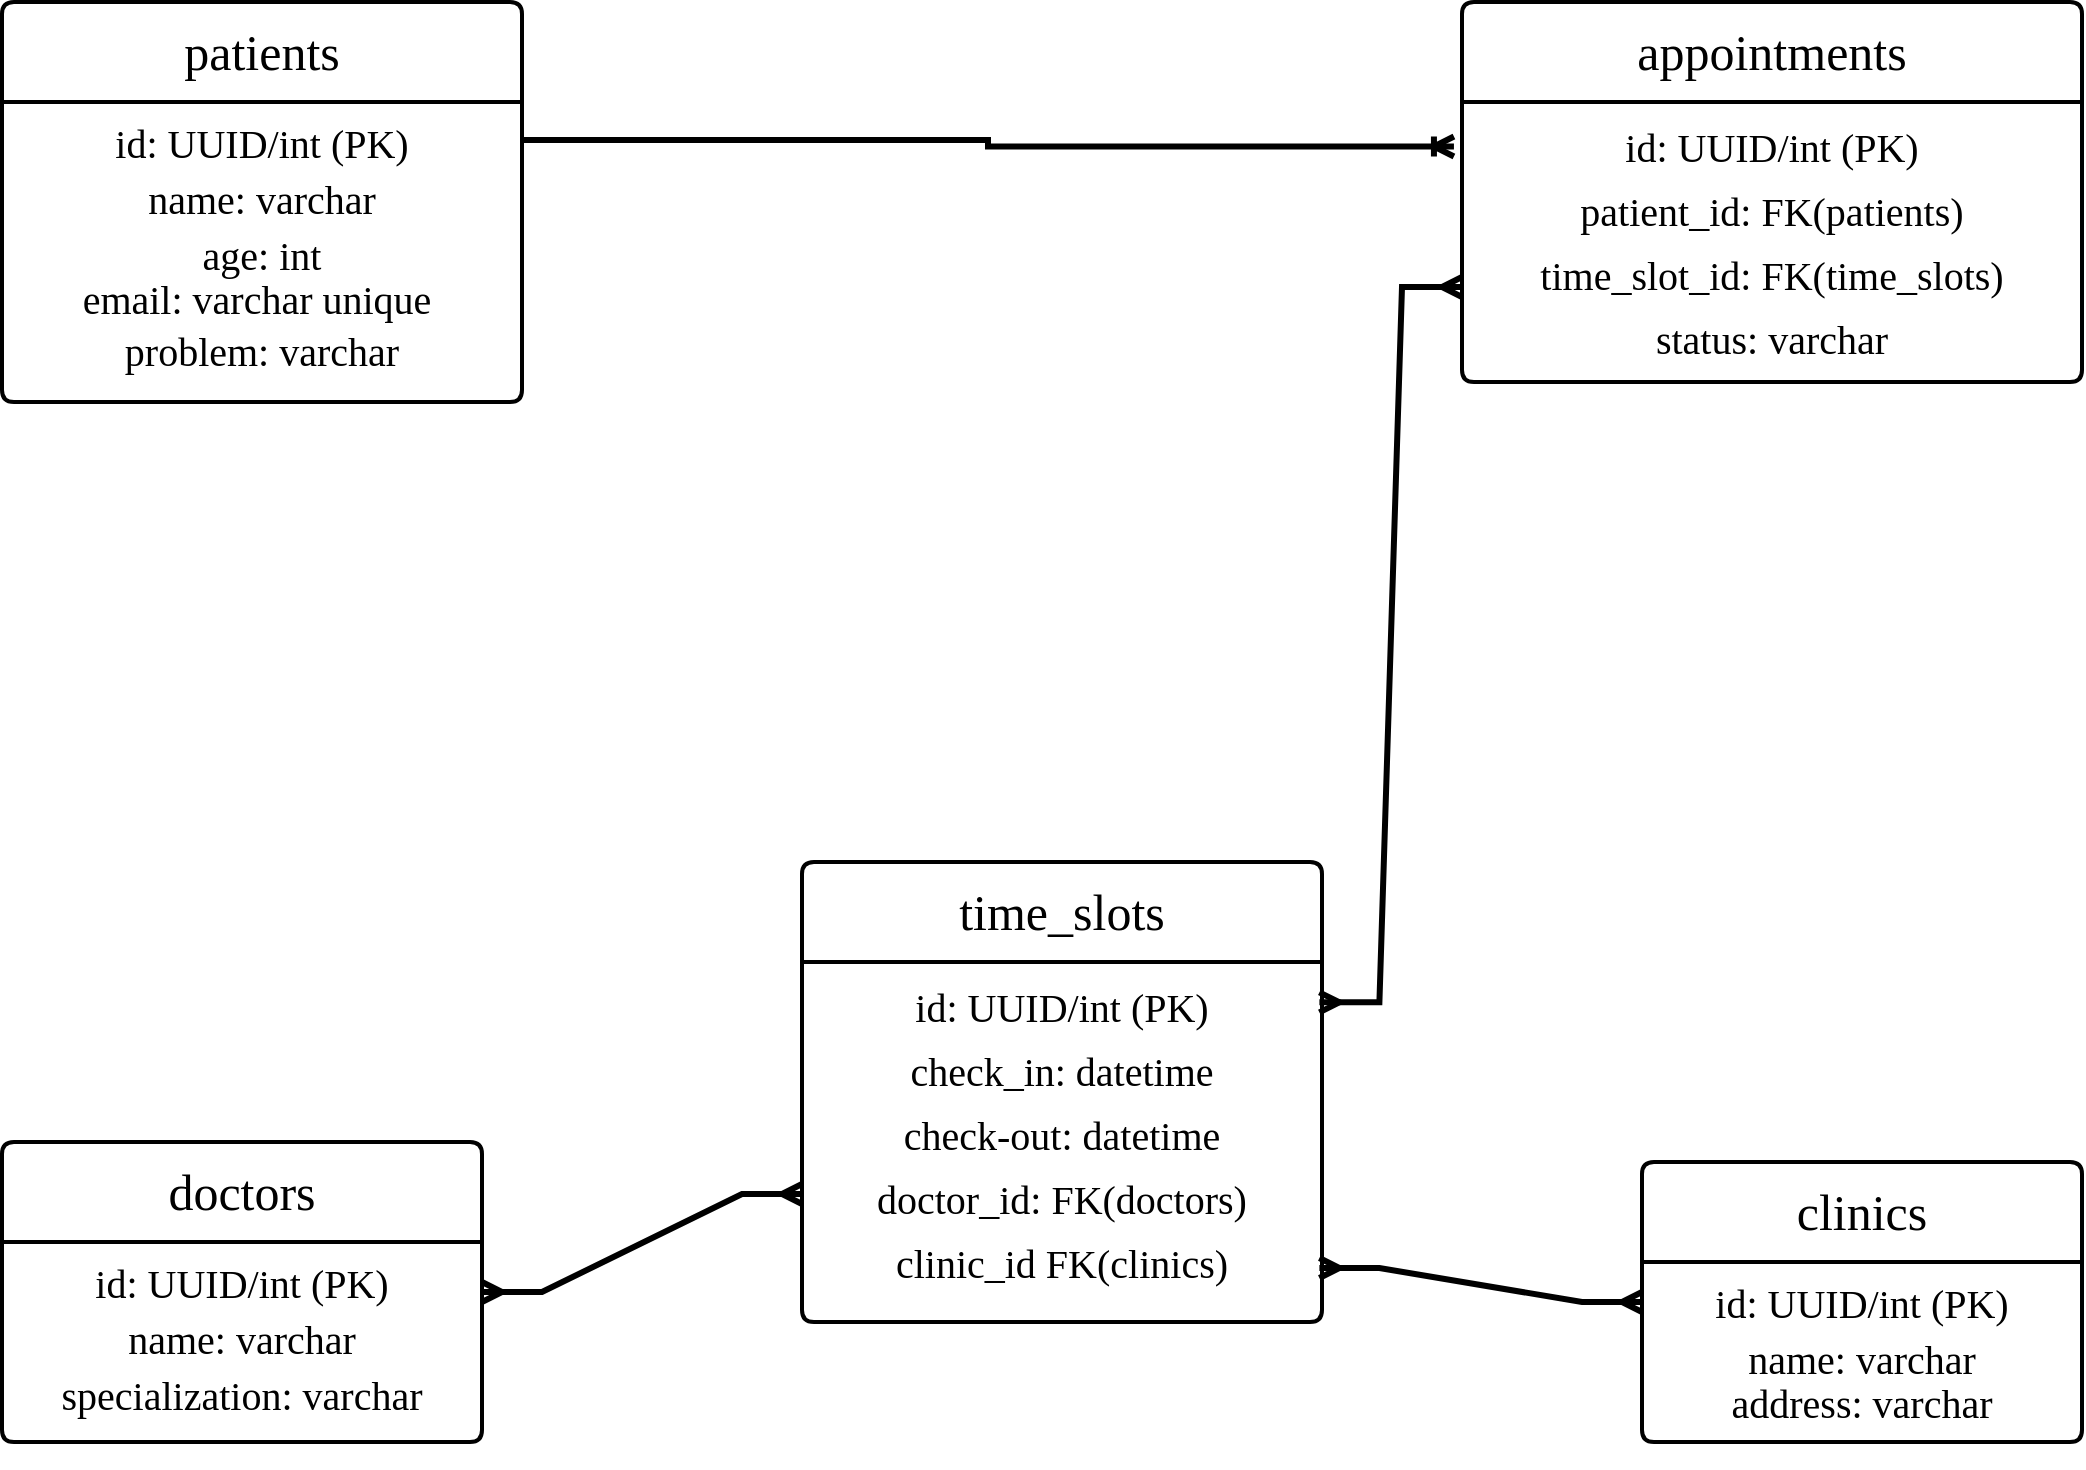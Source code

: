 <mxfile version="26.2.13">
  <diagram id="C5RBs43oDa-KdzZeNtuy" name="Page-1">
    <mxGraphModel dx="1228" dy="671" grid="1" gridSize="10" guides="1" tooltips="1" connect="1" arrows="1" fold="1" page="1" pageScale="1" pageWidth="1169" pageHeight="827" math="0" shadow="0">
      <root>
        <mxCell id="WIyWlLk6GJQsqaUBKTNV-0" />
        <mxCell id="WIyWlLk6GJQsqaUBKTNV-1" parent="WIyWlLk6GJQsqaUBKTNV-0" />
        <mxCell id="FW0I6kvESRcIH9Z81Htm-4" value="&lt;font style=&quot;font-size: 25px;&quot;&gt;patients&lt;/font&gt;" style="swimlane;childLayout=stackLayout;horizontal=1;startSize=50;horizontalStack=0;rounded=1;fontSize=14;fontStyle=0;strokeWidth=2;resizeParent=0;resizeLast=1;shadow=0;dashed=0;align=center;arcSize=4;whiteSpace=wrap;html=1;fontFamily=Verdana;" parent="WIyWlLk6GJQsqaUBKTNV-1" vertex="1">
          <mxGeometry x="60" y="60" width="260" height="200" as="geometry" />
        </mxCell>
        <mxCell id="FW0I6kvESRcIH9Z81Htm-5" value="&lt;div style=&quot;line-height: 140%;&quot;&gt;&lt;span style=&quot;font-size: 20px; background-color: transparent; color: light-dark(rgb(0, 0, 0), rgb(255, 255, 255)); line-height: 140%;&quot;&gt;&lt;span style=&quot;background-color: transparent; color: light-dark(rgb(0, 0, 0), rgb(255, 255, 255));&quot;&gt;id&lt;/span&gt;: UUID/int&amp;nbsp;&lt;/span&gt;&lt;span style=&quot;font-size: 20px;&quot;&gt;(PK)&lt;/span&gt;&lt;br&gt;&lt;span style=&quot;font-size: 20px; background-color: transparent; color: light-dark(rgb(0, 0, 0), rgb(255, 255, 255)); line-height: 140%;&quot;&gt;name: varchar&lt;/span&gt;&lt;br&gt;&lt;span style=&quot;font-size: 20px; background-color: transparent; color: light-dark(rgb(0, 0, 0), rgb(255, 255, 255)); line-height: 140%;&quot;&gt;age:&amp;nbsp;&lt;/span&gt;&lt;span style=&quot;font-size: 20px; background-color: transparent; color: light-dark(rgb(0, 0, 0), rgb(255, 255, 255));&quot;&gt;int&lt;/span&gt;&lt;/div&gt;&lt;div style=&quot;line-height: 140%;&quot;&gt;&lt;font&gt;&lt;span style=&quot;font-size: 20px;&quot;&gt;email:&amp;nbsp;&lt;/span&gt;&lt;/font&gt;&lt;span style=&quot;font-size: 20px;&quot;&gt;varchar&lt;/span&gt;&lt;font&gt;&lt;span style=&quot;font-size: 20px;&quot;&gt;&amp;nbsp;unique&amp;nbsp;&lt;br&gt;&lt;/span&gt;&lt;/font&gt;&lt;span style=&quot;font-size: 20px; background-color: transparent; color: light-dark(rgb(0, 0, 0), rgb(255, 255, 255)); line-height: 140%;&quot;&gt;problem:&amp;nbsp;&lt;/span&gt;&lt;span style=&quot;font-size: 20px; background-color: transparent; color: light-dark(rgb(0, 0, 0), rgb(255, 255, 255));&quot;&gt;varchar&lt;/span&gt;&lt;/div&gt;" style="align=center;strokeColor=none;fillColor=none;spacingLeft=4;spacingRight=4;fontSize=12;verticalAlign=top;resizable=0;rotatable=0;part=1;html=1;whiteSpace=wrap;fontFamily=Verdana;" parent="FW0I6kvESRcIH9Z81Htm-4" vertex="1">
          <mxGeometry y="50" width="260" height="150" as="geometry" />
        </mxCell>
        <mxCell id="FW0I6kvESRcIH9Z81Htm-9" style="edgeStyle=orthogonalEdgeStyle;rounded=0;orthogonalLoop=1;jettySize=auto;html=1;exitX=0.5;exitY=1;exitDx=0;exitDy=0;fontFamily=Verdana;" parent="FW0I6kvESRcIH9Z81Htm-4" source="FW0I6kvESRcIH9Z81Htm-5" target="FW0I6kvESRcIH9Z81Htm-5" edge="1">
          <mxGeometry relative="1" as="geometry" />
        </mxCell>
        <mxCell id="FW0I6kvESRcIH9Z81Htm-10" value="&lt;span style=&quot;font-size: 25px;&quot;&gt;doctors&lt;/span&gt;" style="swimlane;childLayout=stackLayout;horizontal=1;startSize=50;horizontalStack=0;rounded=1;fontSize=14;fontStyle=0;strokeWidth=2;resizeParent=0;resizeLast=1;shadow=0;dashed=0;align=center;arcSize=4;whiteSpace=wrap;html=1;fontFamily=Verdana;" parent="WIyWlLk6GJQsqaUBKTNV-1" vertex="1">
          <mxGeometry x="60" y="630" width="240" height="150" as="geometry" />
        </mxCell>
        <mxCell id="FW0I6kvESRcIH9Z81Htm-11" value="&lt;div style=&quot;line-height: 140%;&quot;&gt;&lt;span style=&quot;font-size: 20px; background-color: transparent; color: light-dark(rgb(0, 0, 0), rgb(255, 255, 255)); line-height: 140%;&quot;&gt;id: UUID/&lt;/span&gt;&lt;span style=&quot;font-size: 20px;&quot;&gt;int&amp;nbsp;&lt;/span&gt;&lt;span style=&quot;font-size: 20px;&quot;&gt;(PK)&lt;/span&gt;&lt;div&gt;&lt;span style=&quot;font-size: 20px; background-color: transparent; color: light-dark(rgb(0, 0, 0), rgb(255, 255, 255)); line-height: 140%;&quot;&gt;name:&amp;nbsp;&lt;/span&gt;&lt;span style=&quot;font-size: 20px;&quot;&gt;varchar&lt;/span&gt;&lt;div&gt;&lt;font&gt;&lt;span style=&quot;font-size: 20px; line-height: 140%;&quot;&gt;specialization:&amp;nbsp;&lt;/span&gt;&lt;/font&gt;&lt;span style=&quot;font-size: 20px; background-color: transparent; color: light-dark(rgb(0, 0, 0), rgb(255, 255, 255));&quot;&gt;varchar&lt;/span&gt;&lt;/div&gt;&lt;/div&gt;&lt;/div&gt;" style="align=center;strokeColor=none;fillColor=none;spacingLeft=4;spacingRight=4;fontSize=12;verticalAlign=top;resizable=0;rotatable=0;part=1;html=1;whiteSpace=wrap;fontFamily=Verdana;" parent="FW0I6kvESRcIH9Z81Htm-10" vertex="1">
          <mxGeometry y="50" width="240" height="100" as="geometry" />
        </mxCell>
        <mxCell id="FW0I6kvESRcIH9Z81Htm-12" style="edgeStyle=orthogonalEdgeStyle;rounded=0;orthogonalLoop=1;jettySize=auto;html=1;exitX=0.5;exitY=1;exitDx=0;exitDy=0;fontFamily=Verdana;" parent="FW0I6kvESRcIH9Z81Htm-10" source="FW0I6kvESRcIH9Z81Htm-11" target="FW0I6kvESRcIH9Z81Htm-11" edge="1">
          <mxGeometry relative="1" as="geometry" />
        </mxCell>
        <mxCell id="FW0I6kvESRcIH9Z81Htm-14" value="&lt;font style=&quot;font-size: 25px;&quot;&gt;clinics&lt;/font&gt;" style="swimlane;childLayout=stackLayout;horizontal=1;startSize=50;horizontalStack=0;rounded=1;fontSize=14;fontStyle=0;strokeWidth=2;resizeParent=0;resizeLast=1;shadow=0;dashed=0;align=center;arcSize=4;whiteSpace=wrap;html=1;fontFamily=Verdana;" parent="WIyWlLk6GJQsqaUBKTNV-1" vertex="1">
          <mxGeometry x="880" y="640" width="220" height="140" as="geometry" />
        </mxCell>
        <mxCell id="FW0I6kvESRcIH9Z81Htm-15" value="&lt;div style=&quot;line-height: 140%;&quot;&gt;&lt;span style=&quot;font-size: 20px; background-color: transparent; color: light-dark(rgb(0, 0, 0), rgb(255, 255, 255)); line-height: 140%;&quot;&gt;&lt;span style=&quot;background-color: transparent; color: light-dark(rgb(0, 0, 0), rgb(255, 255, 255));&quot;&gt;id&lt;/span&gt;: UUID/&lt;/span&gt;&lt;span style=&quot;font-size: 20px;&quot;&gt;int&amp;nbsp;&lt;/span&gt;&lt;span style=&quot;font-size: 20px;&quot;&gt;(PK)&lt;/span&gt;&lt;div&gt;&lt;span style=&quot;font-size: 20px; background-color: transparent; color: light-dark(rgb(0, 0, 0), rgb(255, 255, 255)); line-height: 140%;&quot;&gt;name:&amp;nbsp;&lt;/span&gt;&lt;span style=&quot;font-size: 20px;&quot;&gt;varchar&lt;/span&gt;&lt;div&gt;&lt;font&gt;&lt;span style=&quot;font-size: 20px;&quot;&gt;address:&amp;nbsp;&lt;/span&gt;&lt;/font&gt;&lt;span style=&quot;font-size: 20px; background-color: transparent; color: light-dark(rgb(0, 0, 0), rgb(255, 255, 255));&quot;&gt;varchar&lt;/span&gt;&lt;/div&gt;&lt;/div&gt;&lt;div&gt;&lt;font&gt;&lt;span style=&quot;font-size: 20px;&quot;&gt;&lt;br&gt;&lt;/span&gt;&lt;/font&gt;&lt;/div&gt;&lt;/div&gt;" style="align=center;strokeColor=none;fillColor=none;spacingLeft=4;spacingRight=4;fontSize=12;verticalAlign=top;resizable=0;rotatable=0;part=1;html=1;whiteSpace=wrap;fontFamily=Verdana;" parent="FW0I6kvESRcIH9Z81Htm-14" vertex="1">
          <mxGeometry y="50" width="220" height="90" as="geometry" />
        </mxCell>
        <mxCell id="FW0I6kvESRcIH9Z81Htm-16" style="edgeStyle=orthogonalEdgeStyle;rounded=0;orthogonalLoop=1;jettySize=auto;html=1;exitX=0.5;exitY=1;exitDx=0;exitDy=0;fontFamily=Verdana;" parent="FW0I6kvESRcIH9Z81Htm-14" source="FW0I6kvESRcIH9Z81Htm-15" target="FW0I6kvESRcIH9Z81Htm-15" edge="1">
          <mxGeometry relative="1" as="geometry" />
        </mxCell>
        <mxCell id="FW0I6kvESRcIH9Z81Htm-19" value="&lt;span style=&quot;font-size: 25px;&quot;&gt;time_slots&lt;/span&gt;" style="swimlane;childLayout=stackLayout;horizontal=1;startSize=50;horizontalStack=0;rounded=1;fontSize=14;fontStyle=0;strokeWidth=2;resizeParent=0;resizeLast=1;shadow=0;dashed=0;align=center;arcSize=4;whiteSpace=wrap;html=1;fontFamily=Verdana;" parent="WIyWlLk6GJQsqaUBKTNV-1" vertex="1">
          <mxGeometry x="460" y="490" width="260" height="230" as="geometry" />
        </mxCell>
        <mxCell id="FW0I6kvESRcIH9Z81Htm-20" value="&lt;div style=&quot;line-height: 160%;&quot;&gt;&lt;div&gt;&lt;span style=&quot;font-size: 20px; background-color: transparent; color: light-dark(rgb(0, 0, 0), rgb(255, 255, 255));&quot;&gt;id&lt;/span&gt;&lt;font face=&quot;Verdana&quot;&gt;&lt;span style=&quot;font-size: 20px; background-color: transparent; color: light-dark(rgb(0, 0, 0), rgb(255, 255, 255)); line-height: 160%;&quot;&gt;: UUID/&lt;/span&gt;&lt;span style=&quot;font-size: 20px; line-height: 160%;&quot;&gt;int (PK)&lt;/span&gt;&lt;/font&gt;&lt;/div&gt;&lt;div&gt;&lt;span style=&quot;font-size: 20px; background-color: transparent; color: light-dark(rgb(0, 0, 0), rgb(255, 255, 255)); line-height: 160%;&quot;&gt;&lt;font face=&quot;Verdana&quot;&gt;check_in: datetime&lt;/font&gt;&lt;/span&gt;&lt;/div&gt;&lt;div&gt;&lt;span style=&quot;font-size: 20px; background-color: transparent; color: light-dark(rgb(0, 0, 0), rgb(255, 255, 255)); line-height: 160%;&quot;&gt;&lt;font face=&quot;Verdana&quot;&gt;check-out: datetime&lt;/font&gt;&lt;/span&gt;&lt;/div&gt;&lt;div&gt;&lt;span style=&quot;font-size: 20px; line-height: 160%;&quot;&gt;&lt;font face=&quot;Verdana&quot;&gt;doctor_id: FK(doctors)&lt;/font&gt;&lt;/span&gt;&lt;/div&gt;&lt;div&gt;&lt;span style=&quot;font-size: 20px; line-height: 160%;&quot;&gt;&lt;font face=&quot;Verdana&quot;&gt;clinic_id FK(clinics)&lt;/font&gt;&lt;/span&gt;&lt;/div&gt;&lt;/div&gt;" style="align=center;strokeColor=none;fillColor=none;spacingLeft=4;spacingRight=4;fontSize=12;verticalAlign=top;resizable=0;rotatable=0;part=1;html=1;whiteSpace=wrap;fontFamily=Verdana;" parent="FW0I6kvESRcIH9Z81Htm-19" vertex="1">
          <mxGeometry y="50" width="260" height="180" as="geometry" />
        </mxCell>
        <mxCell id="FW0I6kvESRcIH9Z81Htm-21" style="edgeStyle=orthogonalEdgeStyle;rounded=0;orthogonalLoop=1;jettySize=auto;html=1;exitX=0.5;exitY=1;exitDx=0;exitDy=0;fontFamily=Verdana;" parent="FW0I6kvESRcIH9Z81Htm-19" source="FW0I6kvESRcIH9Z81Htm-20" target="FW0I6kvESRcIH9Z81Htm-20" edge="1">
          <mxGeometry relative="1" as="geometry" />
        </mxCell>
        <mxCell id="FW0I6kvESRcIH9Z81Htm-27" value="&lt;span style=&quot;font-size: 25px;&quot;&gt;appointments&lt;/span&gt;" style="swimlane;childLayout=stackLayout;horizontal=1;startSize=50;horizontalStack=0;rounded=1;fontSize=14;fontStyle=0;strokeWidth=2;resizeParent=0;resizeLast=1;shadow=0;dashed=0;align=center;arcSize=4;whiteSpace=wrap;html=1;fontFamily=Verdana;" parent="WIyWlLk6GJQsqaUBKTNV-1" vertex="1">
          <mxGeometry x="790" y="60" width="310" height="190" as="geometry" />
        </mxCell>
        <mxCell id="FW0I6kvESRcIH9Z81Htm-28" value="&lt;div style=&quot;line-height: 160%;&quot;&gt;&lt;div&gt;&lt;span style=&quot;font-size: 20px; background-color: transparent; color: light-dark(rgb(0, 0, 0), rgb(255, 255, 255));&quot;&gt;id&lt;/span&gt;&lt;font face=&quot;Verdana&quot;&gt;&lt;span style=&quot;font-size: 20px; background-color: transparent; color: light-dark(rgb(0, 0, 0), rgb(255, 255, 255)); line-height: 160%;&quot;&gt;: UUID/&lt;/span&gt;&lt;span style=&quot;font-size: 20px; line-height: 160%;&quot;&gt;int&amp;nbsp;&lt;/span&gt;&lt;/font&gt;&lt;span style=&quot;font-size: 20px; background-color: transparent; color: light-dark(rgb(0, 0, 0), rgb(255, 255, 255));&quot;&gt;(PK)&lt;/span&gt;&lt;/div&gt;&lt;div&gt;&lt;span style=&quot;font-size: 20px; line-height: 160%;&quot;&gt;&lt;font face=&quot;Verdana&quot;&gt;patient_id: FK(patients)&lt;/font&gt;&lt;/span&gt;&lt;/div&gt;&lt;div&gt;&lt;span style=&quot;font-size: 20px; line-height: 160%;&quot;&gt;&lt;font face=&quot;Verdana&quot;&gt;time_slot_id: FK(time_slots)&lt;/font&gt;&lt;/span&gt;&lt;/div&gt;&lt;div&gt;&lt;span style=&quot;font-size: 20px; line-height: 160%;&quot;&gt;&lt;font face=&quot;Verdana&quot;&gt;status: varchar&lt;/font&gt;&lt;/span&gt;&lt;/div&gt;&lt;/div&gt;" style="align=center;strokeColor=none;fillColor=none;spacingLeft=4;spacingRight=4;fontSize=12;verticalAlign=top;resizable=0;rotatable=0;part=1;html=1;whiteSpace=wrap;fontFamily=Verdana;" parent="FW0I6kvESRcIH9Z81Htm-27" vertex="1">
          <mxGeometry y="50" width="310" height="140" as="geometry" />
        </mxCell>
        <mxCell id="FW0I6kvESRcIH9Z81Htm-29" style="edgeStyle=orthogonalEdgeStyle;rounded=0;orthogonalLoop=1;jettySize=auto;html=1;exitX=0.5;exitY=1;exitDx=0;exitDy=0;fontFamily=Verdana;" parent="FW0I6kvESRcIH9Z81Htm-27" source="FW0I6kvESRcIH9Z81Htm-28" target="FW0I6kvESRcIH9Z81Htm-28" edge="1">
          <mxGeometry relative="1" as="geometry" />
        </mxCell>
        <mxCell id="EiCN_WpO5p8bvZb6SP5G-0" value="" style="fontSize=12;html=1;endArrow=ERoneToMany;rounded=0;entryX=-0.013;entryY=0.159;entryDx=0;entryDy=0;entryPerimeter=0;edgeStyle=elbowEdgeStyle;strokeWidth=3;" edge="1" parent="WIyWlLk6GJQsqaUBKTNV-1" target="FW0I6kvESRcIH9Z81Htm-28">
          <mxGeometry width="100" height="100" relative="1" as="geometry">
            <mxPoint x="320" y="129" as="sourcePoint" />
            <mxPoint x="420" y="30" as="targetPoint" />
          </mxGeometry>
        </mxCell>
        <mxCell id="EiCN_WpO5p8bvZb6SP5G-2" value="" style="edgeStyle=entityRelationEdgeStyle;fontSize=12;html=1;endArrow=ERmany;startArrow=ERmany;rounded=0;entryX=0;entryY=0.75;entryDx=0;entryDy=0;exitX=0.995;exitY=0.112;exitDx=0;exitDy=0;exitPerimeter=0;strokeWidth=3;" edge="1" parent="WIyWlLk6GJQsqaUBKTNV-1" source="FW0I6kvESRcIH9Z81Htm-20" target="FW0I6kvESRcIH9Z81Htm-27">
          <mxGeometry width="100" height="100" relative="1" as="geometry">
            <mxPoint x="480" y="450" as="sourcePoint" />
            <mxPoint x="580" y="350" as="targetPoint" />
          </mxGeometry>
        </mxCell>
        <mxCell id="EiCN_WpO5p8bvZb6SP5G-3" value="" style="edgeStyle=entityRelationEdgeStyle;fontSize=12;html=1;endArrow=ERmany;startArrow=ERmany;rounded=0;exitX=1;exitY=0.25;exitDx=0;exitDy=0;strokeWidth=3;" edge="1" parent="WIyWlLk6GJQsqaUBKTNV-1" source="FW0I6kvESRcIH9Z81Htm-11">
          <mxGeometry width="100" height="100" relative="1" as="geometry">
            <mxPoint x="480" y="650" as="sourcePoint" />
            <mxPoint x="460" y="656" as="targetPoint" />
          </mxGeometry>
        </mxCell>
        <mxCell id="EiCN_WpO5p8bvZb6SP5G-7" value="" style="edgeStyle=entityRelationEdgeStyle;fontSize=12;html=1;endArrow=ERmany;startArrow=ERmany;rounded=0;entryX=0;entryY=0.5;entryDx=0;entryDy=0;exitX=0.995;exitY=0.85;exitDx=0;exitDy=0;exitPerimeter=0;strokeWidth=3;" edge="1" parent="WIyWlLk6GJQsqaUBKTNV-1" source="FW0I6kvESRcIH9Z81Htm-20" target="FW0I6kvESRcIH9Z81Htm-14">
          <mxGeometry width="100" height="100" relative="1" as="geometry">
            <mxPoint x="750" y="800" as="sourcePoint" />
            <mxPoint x="850" y="700" as="targetPoint" />
          </mxGeometry>
        </mxCell>
      </root>
    </mxGraphModel>
  </diagram>
</mxfile>
